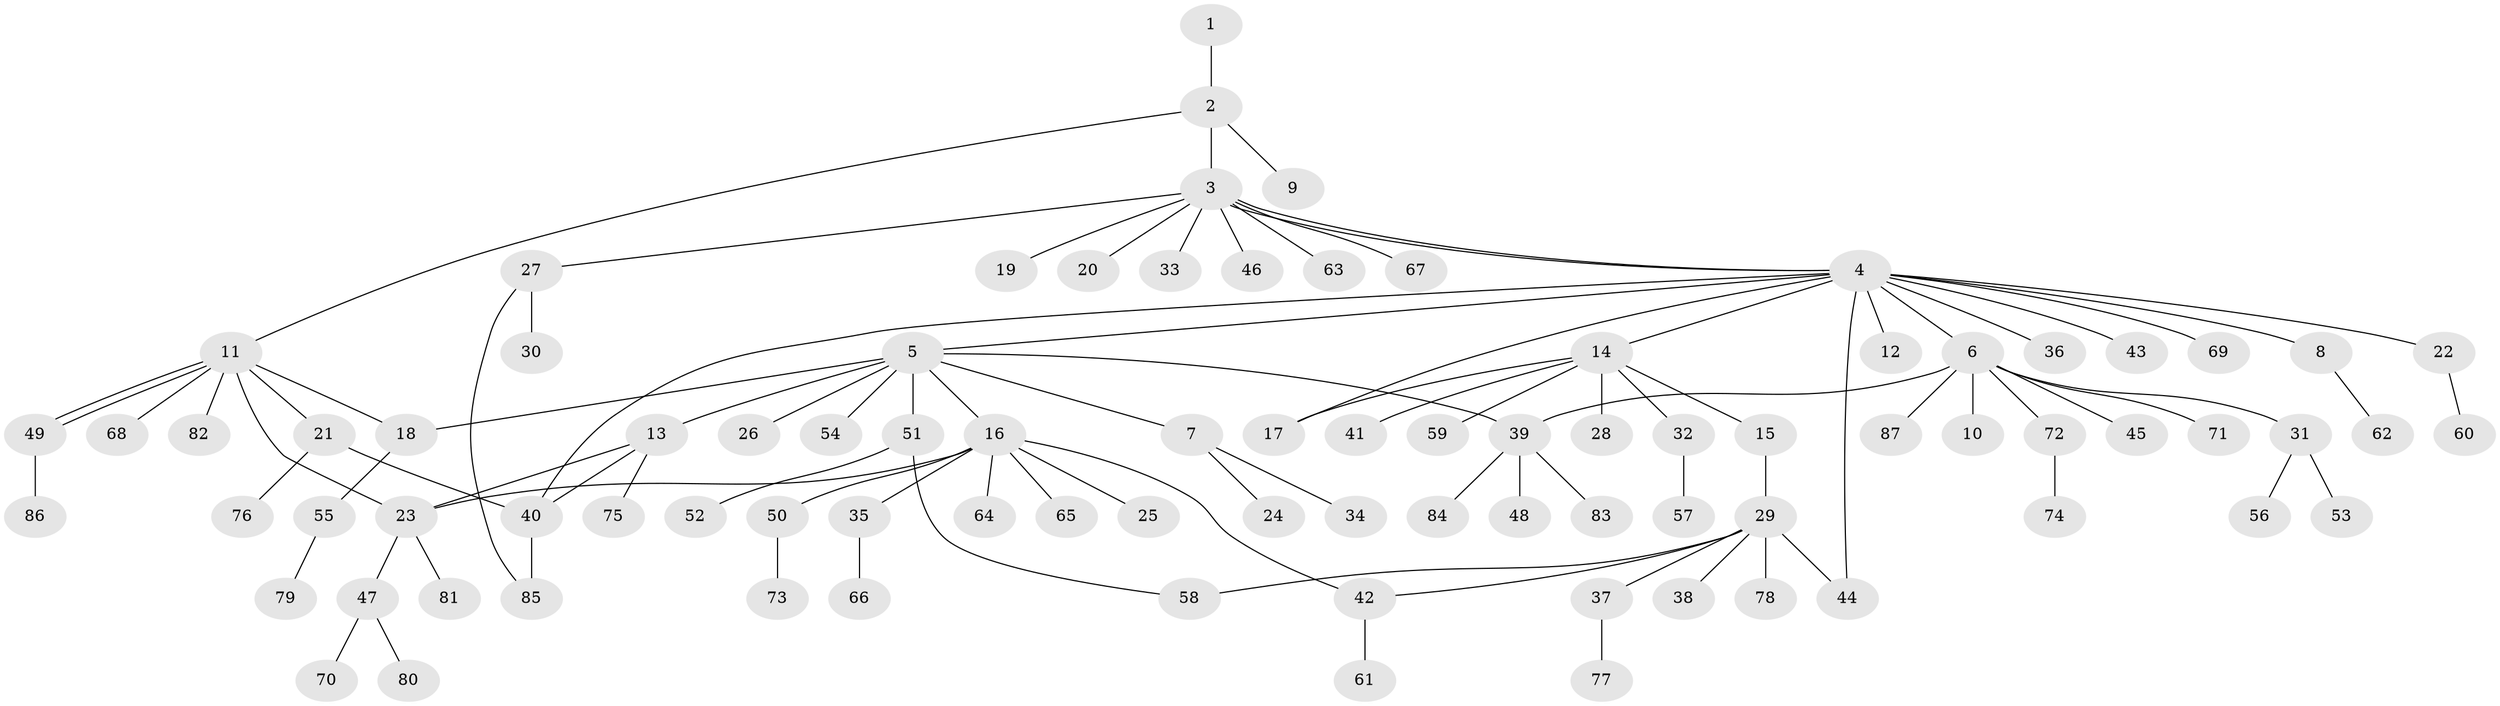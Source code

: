 // coarse degree distribution, {1: 0.6031746031746031, 3: 0.07936507936507936, 9: 0.031746031746031744, 13: 0.015873015873015872, 8: 0.015873015873015872, 7: 0.047619047619047616, 6: 0.015873015873015872, 2: 0.14285714285714285, 5: 0.015873015873015872, 4: 0.031746031746031744}
// Generated by graph-tools (version 1.1) at 2025/51/02/27/25 19:51:55]
// undirected, 87 vertices, 99 edges
graph export_dot {
graph [start="1"]
  node [color=gray90,style=filled];
  1;
  2;
  3;
  4;
  5;
  6;
  7;
  8;
  9;
  10;
  11;
  12;
  13;
  14;
  15;
  16;
  17;
  18;
  19;
  20;
  21;
  22;
  23;
  24;
  25;
  26;
  27;
  28;
  29;
  30;
  31;
  32;
  33;
  34;
  35;
  36;
  37;
  38;
  39;
  40;
  41;
  42;
  43;
  44;
  45;
  46;
  47;
  48;
  49;
  50;
  51;
  52;
  53;
  54;
  55;
  56;
  57;
  58;
  59;
  60;
  61;
  62;
  63;
  64;
  65;
  66;
  67;
  68;
  69;
  70;
  71;
  72;
  73;
  74;
  75;
  76;
  77;
  78;
  79;
  80;
  81;
  82;
  83;
  84;
  85;
  86;
  87;
  1 -- 2;
  2 -- 3;
  2 -- 9;
  2 -- 11;
  3 -- 4;
  3 -- 4;
  3 -- 19;
  3 -- 20;
  3 -- 27;
  3 -- 33;
  3 -- 46;
  3 -- 63;
  3 -- 67;
  4 -- 5;
  4 -- 6;
  4 -- 8;
  4 -- 12;
  4 -- 14;
  4 -- 17;
  4 -- 22;
  4 -- 36;
  4 -- 40;
  4 -- 43;
  4 -- 44;
  4 -- 69;
  5 -- 7;
  5 -- 13;
  5 -- 16;
  5 -- 18;
  5 -- 26;
  5 -- 39;
  5 -- 51;
  5 -- 54;
  6 -- 10;
  6 -- 31;
  6 -- 39;
  6 -- 45;
  6 -- 71;
  6 -- 72;
  6 -- 87;
  7 -- 24;
  7 -- 34;
  8 -- 62;
  11 -- 18;
  11 -- 21;
  11 -- 23;
  11 -- 49;
  11 -- 49;
  11 -- 68;
  11 -- 82;
  13 -- 23;
  13 -- 40;
  13 -- 75;
  14 -- 15;
  14 -- 17;
  14 -- 28;
  14 -- 32;
  14 -- 41;
  14 -- 59;
  15 -- 29;
  16 -- 23;
  16 -- 25;
  16 -- 35;
  16 -- 42;
  16 -- 50;
  16 -- 64;
  16 -- 65;
  18 -- 55;
  21 -- 40;
  21 -- 76;
  22 -- 60;
  23 -- 47;
  23 -- 81;
  27 -- 30;
  27 -- 85;
  29 -- 37;
  29 -- 38;
  29 -- 42;
  29 -- 44;
  29 -- 58;
  29 -- 78;
  31 -- 53;
  31 -- 56;
  32 -- 57;
  35 -- 66;
  37 -- 77;
  39 -- 48;
  39 -- 83;
  39 -- 84;
  40 -- 85;
  42 -- 61;
  47 -- 70;
  47 -- 80;
  49 -- 86;
  50 -- 73;
  51 -- 52;
  51 -- 58;
  55 -- 79;
  72 -- 74;
}
